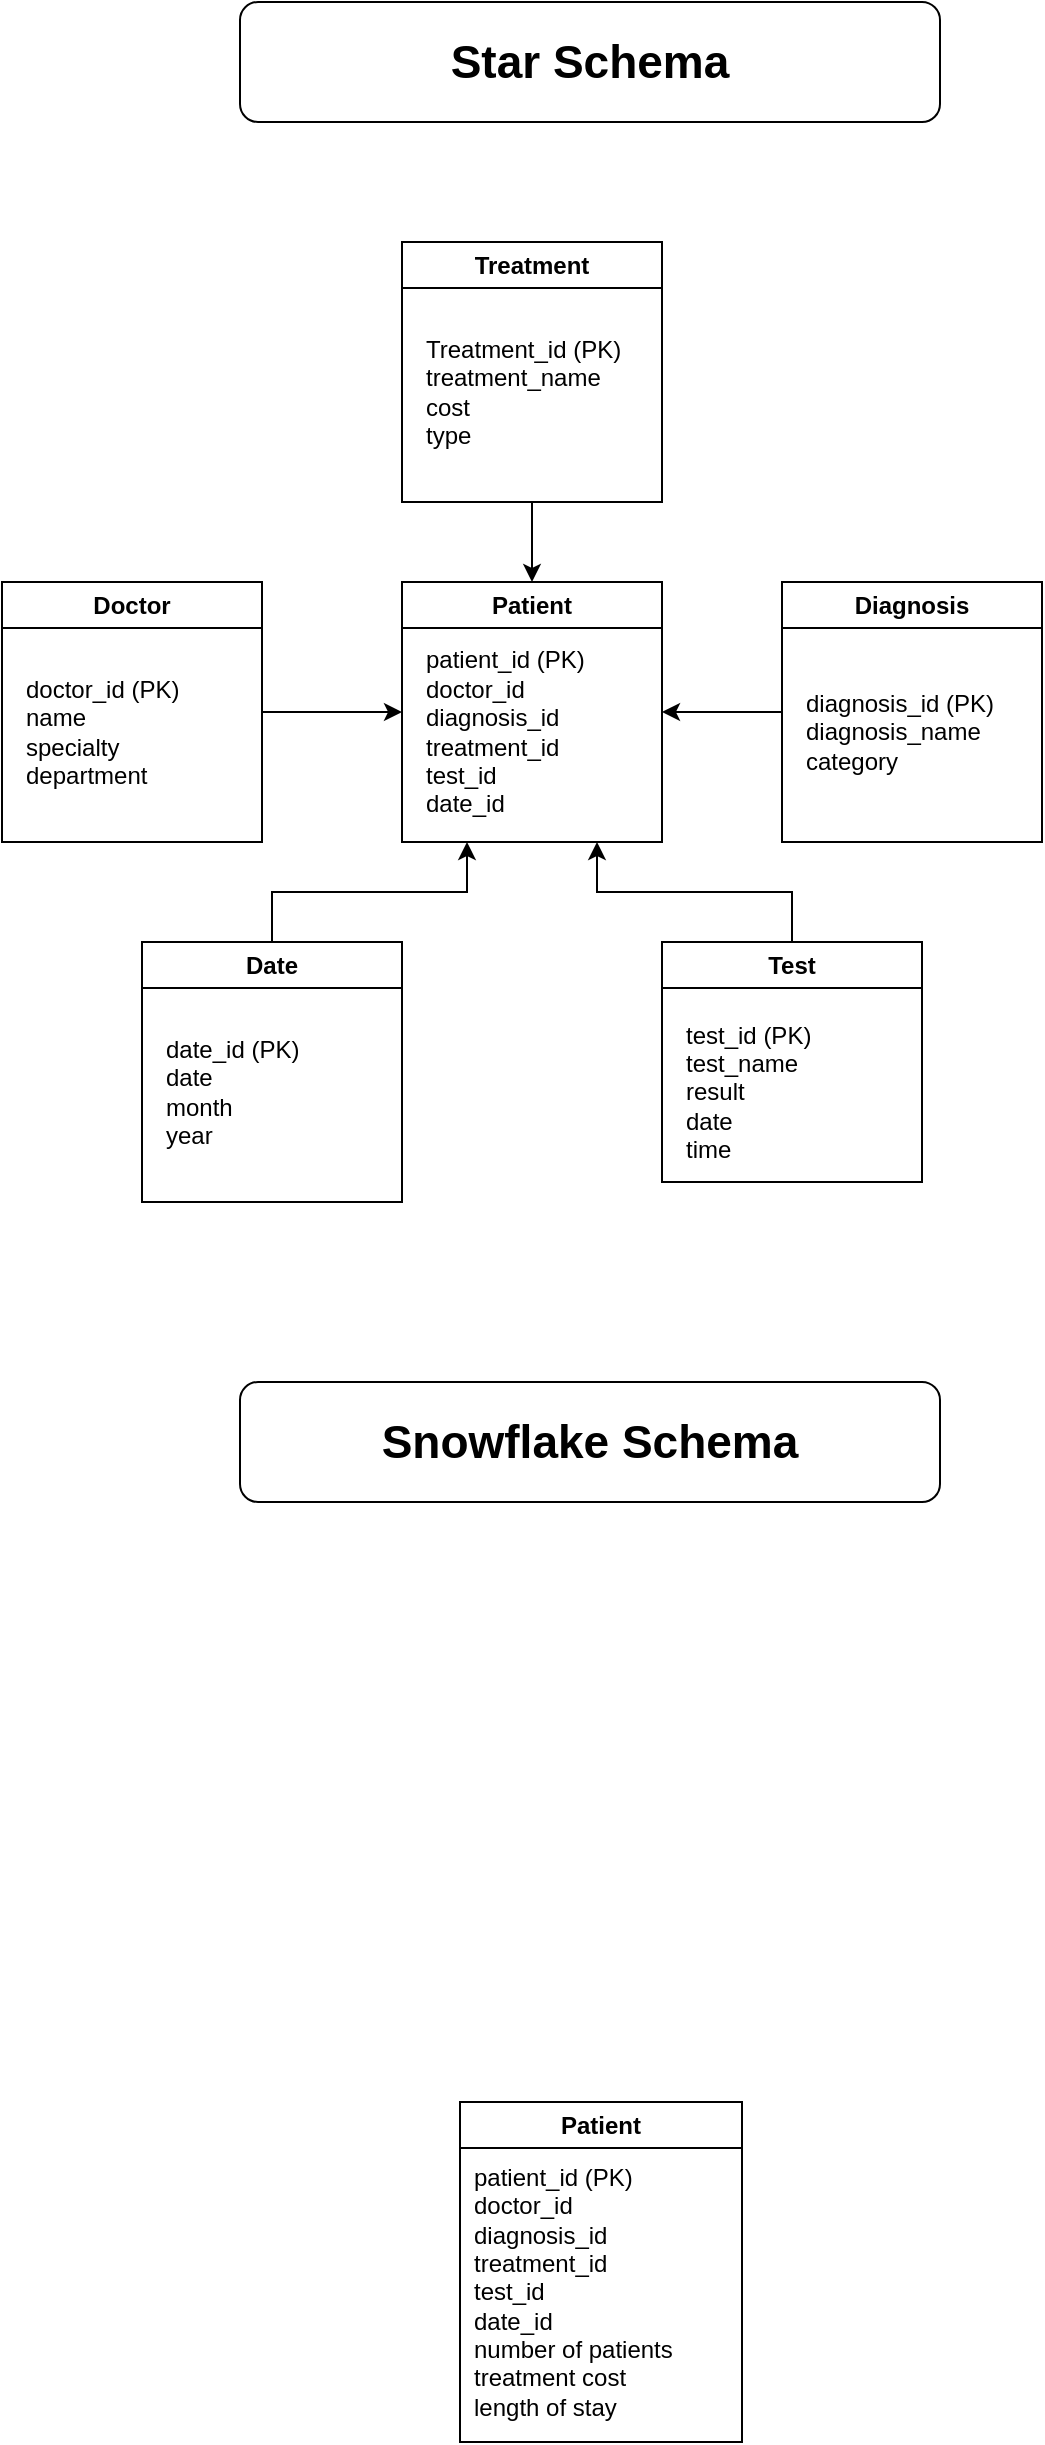 <mxfile version="26.0.11">
  <diagram name="Page-1" id="eat_gzCOZDSkfmyDiPd1">
    <mxGraphModel dx="1360" dy="754" grid="1" gridSize="10" guides="1" tooltips="1" connect="1" arrows="1" fold="1" page="1" pageScale="1" pageWidth="827" pageHeight="1169" math="0" shadow="0">
      <root>
        <mxCell id="0" />
        <mxCell id="1" parent="0" />
        <mxCell id="onyuebwFOxCPBUi-mzCK-1" value="Patient" style="swimlane;whiteSpace=wrap;html=1;" vertex="1" parent="1">
          <mxGeometry x="320" y="300" width="130" height="130" as="geometry" />
        </mxCell>
        <mxCell id="onyuebwFOxCPBUi-mzCK-2" value="patient_id (PK)&lt;div&gt;doctor_id&lt;/div&gt;&lt;div&gt;diagnosis_id&lt;/div&gt;&lt;div&gt;treatment_id&lt;/div&gt;&lt;div&gt;test_id&lt;/div&gt;&lt;div&gt;date_id&lt;/div&gt;" style="text;html=1;align=left;verticalAlign=middle;resizable=0;points=[];autosize=1;strokeColor=none;fillColor=none;" vertex="1" parent="onyuebwFOxCPBUi-mzCK-1">
          <mxGeometry x="10" y="25" width="100" height="100" as="geometry" />
        </mxCell>
        <mxCell id="onyuebwFOxCPBUi-mzCK-24" style="edgeStyle=orthogonalEdgeStyle;rounded=0;orthogonalLoop=1;jettySize=auto;html=1;exitX=1;exitY=0.5;exitDx=0;exitDy=0;entryX=0;entryY=0.5;entryDx=0;entryDy=0;" edge="1" parent="1" source="onyuebwFOxCPBUi-mzCK-3" target="onyuebwFOxCPBUi-mzCK-1">
          <mxGeometry relative="1" as="geometry" />
        </mxCell>
        <mxCell id="onyuebwFOxCPBUi-mzCK-3" value="Doctor" style="swimlane;whiteSpace=wrap;html=1;" vertex="1" parent="1">
          <mxGeometry x="120" y="300" width="130" height="130" as="geometry" />
        </mxCell>
        <mxCell id="onyuebwFOxCPBUi-mzCK-4" value="doctor_id (PK)&lt;div&gt;name&lt;/div&gt;&lt;div&gt;specialty&lt;/div&gt;&lt;div&gt;department&lt;/div&gt;" style="text;html=1;align=left;verticalAlign=middle;resizable=0;points=[];autosize=1;strokeColor=none;fillColor=none;" vertex="1" parent="onyuebwFOxCPBUi-mzCK-3">
          <mxGeometry x="10" y="40" width="100" height="70" as="geometry" />
        </mxCell>
        <mxCell id="onyuebwFOxCPBUi-mzCK-16" style="edgeStyle=orthogonalEdgeStyle;rounded=0;orthogonalLoop=1;jettySize=auto;html=1;exitX=0;exitY=0.5;exitDx=0;exitDy=0;entryX=1;entryY=0.5;entryDx=0;entryDy=0;" edge="1" parent="1" source="onyuebwFOxCPBUi-mzCK-5" target="onyuebwFOxCPBUi-mzCK-1">
          <mxGeometry relative="1" as="geometry" />
        </mxCell>
        <mxCell id="onyuebwFOxCPBUi-mzCK-5" value="Diagnosis" style="swimlane;whiteSpace=wrap;html=1;startSize=23;" vertex="1" parent="1">
          <mxGeometry x="510" y="300" width="130" height="130" as="geometry" />
        </mxCell>
        <mxCell id="onyuebwFOxCPBUi-mzCK-6" value="diagnosis_id (PK)&lt;div&gt;diagnosis_name&lt;/div&gt;&lt;div&gt;category&lt;/div&gt;" style="text;html=1;align=left;verticalAlign=middle;resizable=0;points=[];autosize=1;strokeColor=none;fillColor=none;" vertex="1" parent="onyuebwFOxCPBUi-mzCK-5">
          <mxGeometry x="10" y="45" width="120" height="60" as="geometry" />
        </mxCell>
        <mxCell id="onyuebwFOxCPBUi-mzCK-15" style="edgeStyle=orthogonalEdgeStyle;rounded=0;orthogonalLoop=1;jettySize=auto;html=1;exitX=0.5;exitY=1;exitDx=0;exitDy=0;entryX=0.5;entryY=0;entryDx=0;entryDy=0;" edge="1" parent="1" source="onyuebwFOxCPBUi-mzCK-7" target="onyuebwFOxCPBUi-mzCK-1">
          <mxGeometry relative="1" as="geometry" />
        </mxCell>
        <mxCell id="onyuebwFOxCPBUi-mzCK-7" value="Treatment" style="swimlane;whiteSpace=wrap;html=1;" vertex="1" parent="1">
          <mxGeometry x="320" y="130" width="130" height="130" as="geometry" />
        </mxCell>
        <mxCell id="onyuebwFOxCPBUi-mzCK-8" value="Treatment_id (PK)&lt;div&gt;treatment_name&lt;/div&gt;&lt;div&gt;cost&lt;/div&gt;&lt;div&gt;type&lt;/div&gt;" style="text;html=1;align=left;verticalAlign=middle;resizable=0;points=[];autosize=1;strokeColor=none;fillColor=none;" vertex="1" parent="onyuebwFOxCPBUi-mzCK-7">
          <mxGeometry x="10" y="40" width="120" height="70" as="geometry" />
        </mxCell>
        <mxCell id="onyuebwFOxCPBUi-mzCK-18" style="edgeStyle=orthogonalEdgeStyle;rounded=0;orthogonalLoop=1;jettySize=auto;html=1;exitX=0.5;exitY=0;exitDx=0;exitDy=0;entryX=0.25;entryY=1;entryDx=0;entryDy=0;" edge="1" parent="1" source="onyuebwFOxCPBUi-mzCK-9" target="onyuebwFOxCPBUi-mzCK-1">
          <mxGeometry relative="1" as="geometry" />
        </mxCell>
        <mxCell id="onyuebwFOxCPBUi-mzCK-9" value="Date" style="swimlane;whiteSpace=wrap;html=1;" vertex="1" parent="1">
          <mxGeometry x="190" y="480" width="130" height="130" as="geometry" />
        </mxCell>
        <mxCell id="onyuebwFOxCPBUi-mzCK-10" value="date_id (PK)&lt;div&gt;date&lt;/div&gt;&lt;div&gt;month&lt;/div&gt;&lt;div&gt;year&lt;/div&gt;" style="text;html=1;align=left;verticalAlign=middle;resizable=0;points=[];autosize=1;strokeColor=none;fillColor=none;" vertex="1" parent="onyuebwFOxCPBUi-mzCK-9">
          <mxGeometry x="10" y="40" width="90" height="70" as="geometry" />
        </mxCell>
        <mxCell id="onyuebwFOxCPBUi-mzCK-17" style="edgeStyle=orthogonalEdgeStyle;rounded=0;orthogonalLoop=1;jettySize=auto;html=1;exitX=0.5;exitY=0;exitDx=0;exitDy=0;entryX=0.75;entryY=1;entryDx=0;entryDy=0;" edge="1" parent="1" source="onyuebwFOxCPBUi-mzCK-11" target="onyuebwFOxCPBUi-mzCK-1">
          <mxGeometry relative="1" as="geometry" />
        </mxCell>
        <mxCell id="onyuebwFOxCPBUi-mzCK-11" value="Test" style="swimlane;whiteSpace=wrap;html=1;" vertex="1" parent="1">
          <mxGeometry x="450" y="480" width="130" height="120" as="geometry" />
        </mxCell>
        <mxCell id="onyuebwFOxCPBUi-mzCK-12" value="test_id (PK)&lt;div&gt;test_name&lt;/div&gt;&lt;div&gt;result&lt;/div&gt;&lt;div&gt;date&lt;/div&gt;&lt;div&gt;time&lt;/div&gt;" style="text;html=1;align=left;verticalAlign=middle;resizable=0;points=[];autosize=1;strokeColor=none;fillColor=none;" vertex="1" parent="onyuebwFOxCPBUi-mzCK-11">
          <mxGeometry x="10" y="30" width="90" height="90" as="geometry" />
        </mxCell>
        <mxCell id="onyuebwFOxCPBUi-mzCK-19" value="&lt;b&gt;&lt;font style=&quot;font-size: 23px;&quot;&gt;Star Schema&lt;/font&gt;&lt;/b&gt;" style="rounded=1;whiteSpace=wrap;html=1;" vertex="1" parent="1">
          <mxGeometry x="239" y="10" width="350" height="60" as="geometry" />
        </mxCell>
        <mxCell id="onyuebwFOxCPBUi-mzCK-21" value="&lt;b&gt;&lt;font style=&quot;font-size: 23px;&quot;&gt;Snowflake Schema&lt;/font&gt;&lt;/b&gt;" style="rounded=1;whiteSpace=wrap;html=1;" vertex="1" parent="1">
          <mxGeometry x="239" y="700" width="350" height="60" as="geometry" />
        </mxCell>
        <mxCell id="onyuebwFOxCPBUi-mzCK-22" value="Patient" style="swimlane;whiteSpace=wrap;html=1;" vertex="1" parent="1">
          <mxGeometry x="349" y="1060" width="141" height="170" as="geometry" />
        </mxCell>
        <mxCell id="onyuebwFOxCPBUi-mzCK-23" value="patient_id (PK)&lt;div&gt;doctor_id&lt;/div&gt;&lt;div&gt;diagnosis_id&lt;/div&gt;&lt;div&gt;treatment_id&lt;/div&gt;&lt;div&gt;test_id&lt;/div&gt;&lt;div&gt;date_id&lt;/div&gt;&lt;div&gt;number of patients&lt;/div&gt;&lt;div&gt;treatment cost&lt;/div&gt;&lt;div&gt;length of stay&lt;/div&gt;" style="text;html=1;align=left;verticalAlign=middle;resizable=0;points=[];autosize=1;strokeColor=none;fillColor=none;" vertex="1" parent="onyuebwFOxCPBUi-mzCK-22">
          <mxGeometry x="5" y="25" width="120" height="140" as="geometry" />
        </mxCell>
      </root>
    </mxGraphModel>
  </diagram>
</mxfile>
